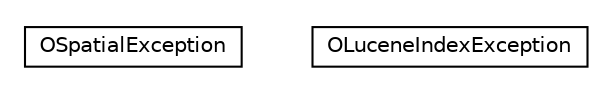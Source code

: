 #!/usr/local/bin/dot
#
# Class diagram 
# Generated by UMLGraph version R5_6-24-gf6e263 (http://www.umlgraph.org/)
#

digraph G {
	edge [fontname="Helvetica",fontsize=10,labelfontname="Helvetica",labelfontsize=10];
	node [fontname="Helvetica",fontsize=10,shape=plaintext];
	nodesep=0.25;
	ranksep=0.5;
	// com.orientechnologies.lucene.exception.OSpatialException
	c418498 [label=<<table title="com.orientechnologies.lucene.exception.OSpatialException" border="0" cellborder="1" cellspacing="0" cellpadding="2" port="p" href="./OSpatialException.html">
		<tr><td><table border="0" cellspacing="0" cellpadding="1">
<tr><td align="center" balign="center"> OSpatialException </td></tr>
		</table></td></tr>
		</table>>, URL="./OSpatialException.html", fontname="Helvetica", fontcolor="black", fontsize=10.0];
	// com.orientechnologies.lucene.exception.OLuceneIndexException
	c418499 [label=<<table title="com.orientechnologies.lucene.exception.OLuceneIndexException" border="0" cellborder="1" cellspacing="0" cellpadding="2" port="p" href="./OLuceneIndexException.html">
		<tr><td><table border="0" cellspacing="0" cellpadding="1">
<tr><td align="center" balign="center"> OLuceneIndexException </td></tr>
		</table></td></tr>
		</table>>, URL="./OLuceneIndexException.html", fontname="Helvetica", fontcolor="black", fontsize=10.0];
}

